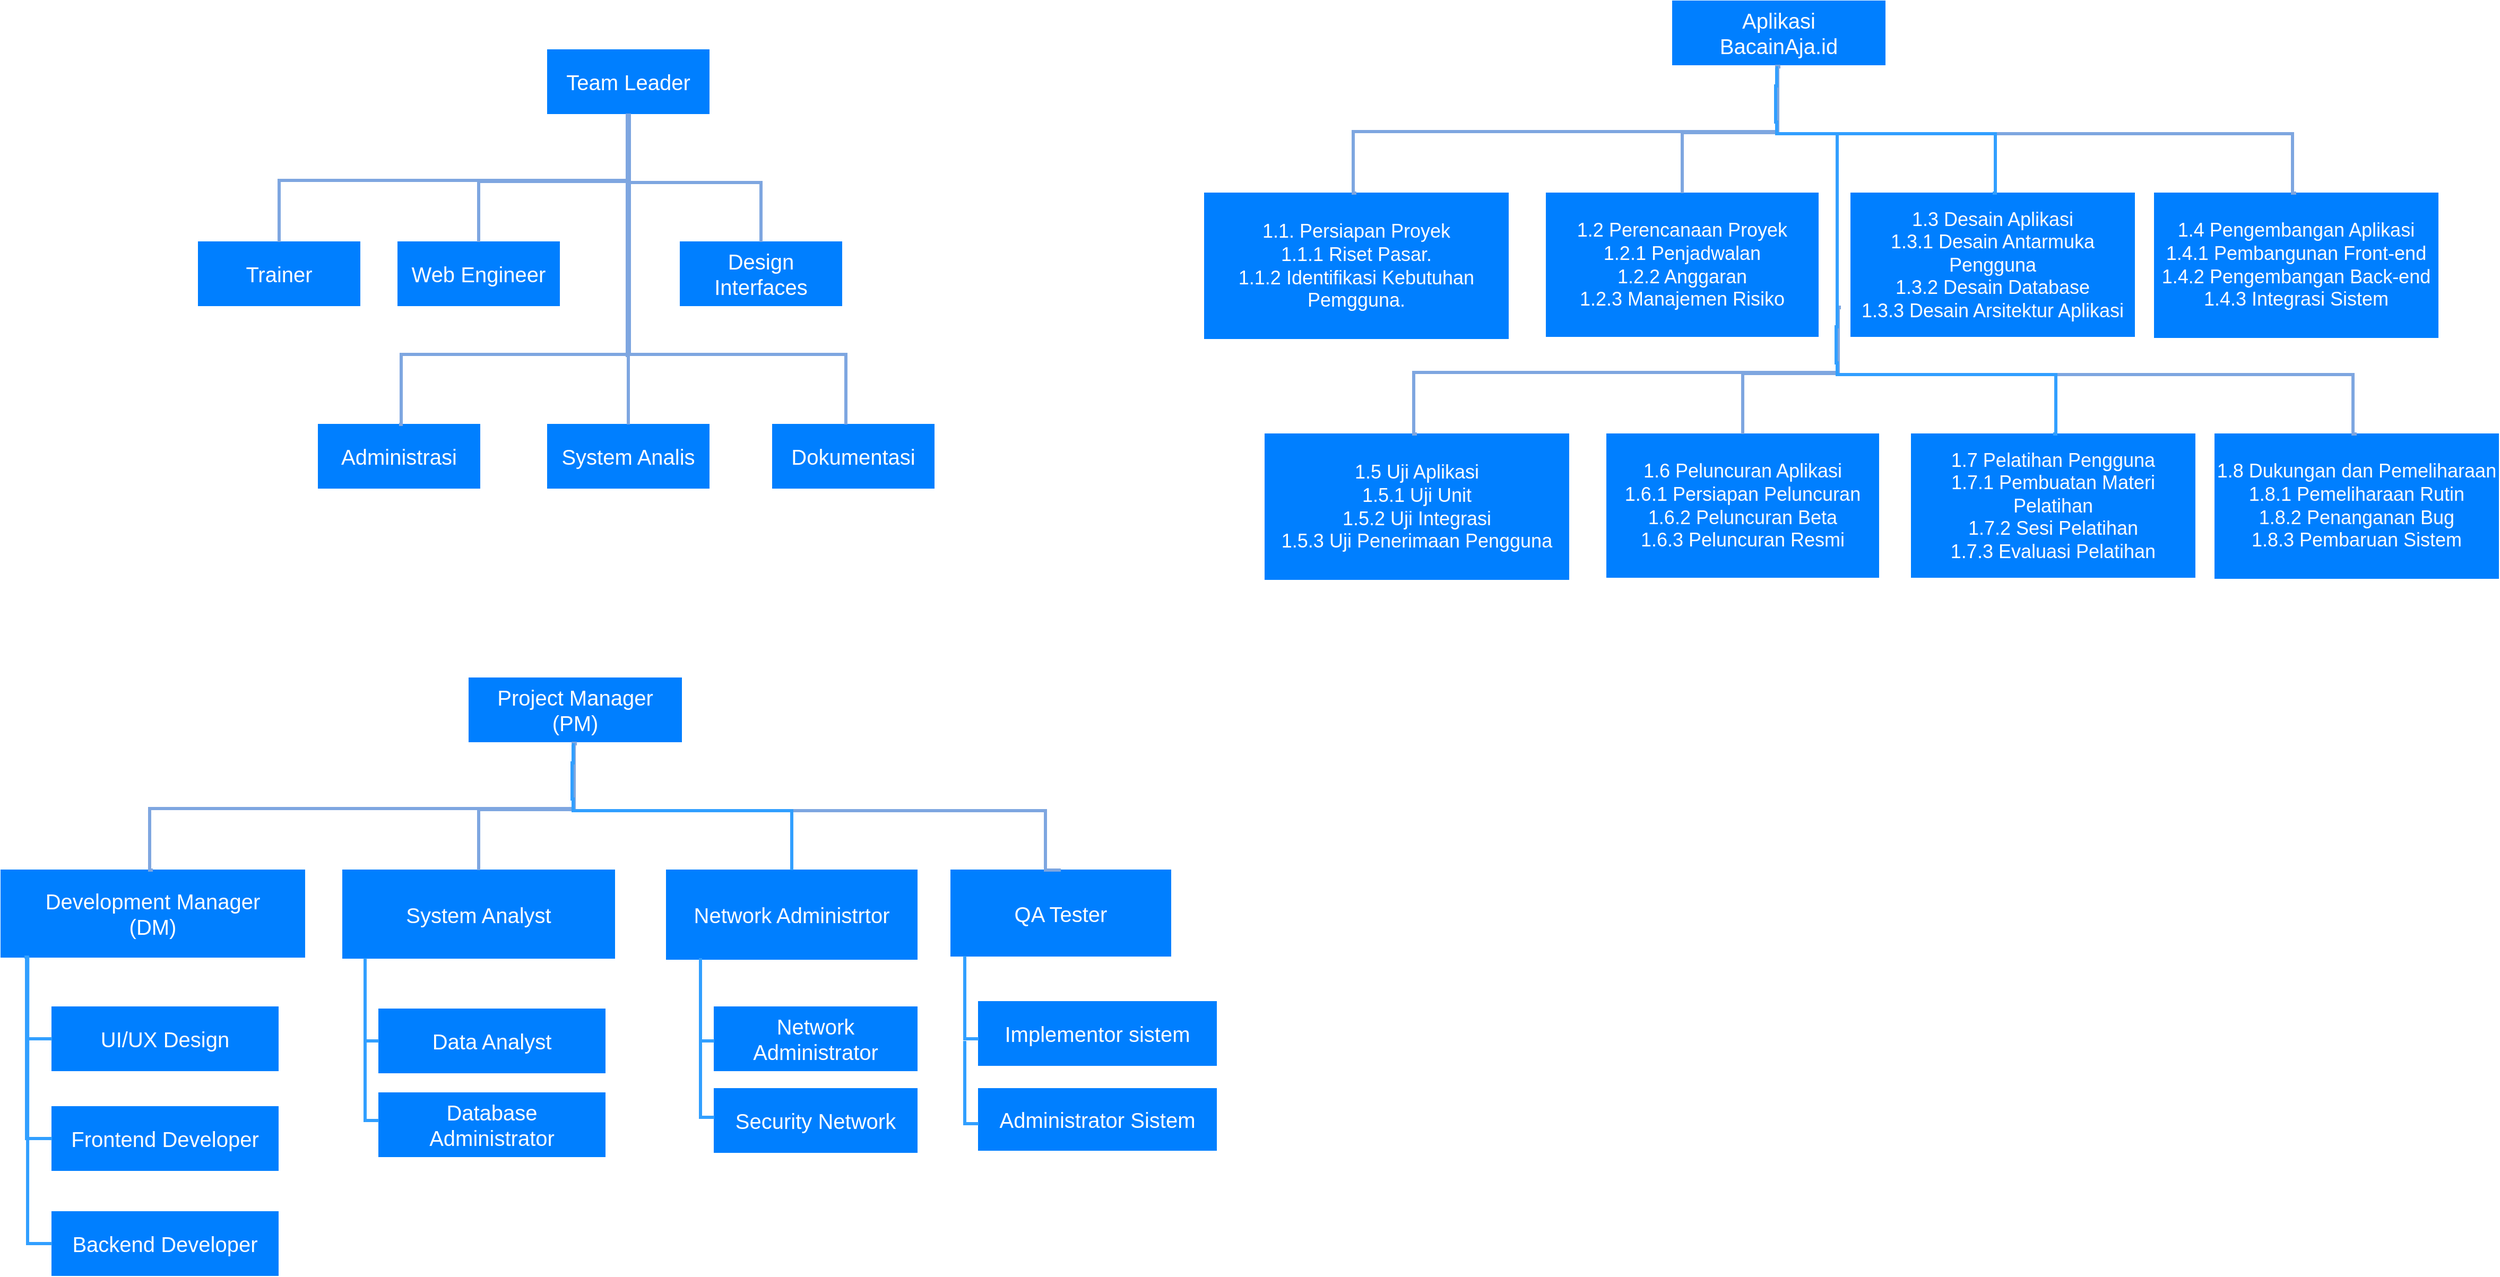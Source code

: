 <mxfile version="22.1.21" type="github">
  <diagram name="Halaman-1" id="df8_s7hSdG_pFl4ybTmo">
    <mxGraphModel dx="1595" dy="1212" grid="0" gridSize="10" guides="1" tooltips="1" connect="1" arrows="1" fold="1" page="0" pageScale="1" pageWidth="827" pageHeight="1169" math="0" shadow="0">
      <root>
        <mxCell id="0" />
        <mxCell id="1" parent="0" />
        <mxCell id="tXYIv47cMmgfdDa_6NiW-1" value="&lt;font color=&quot;#ffffff&quot; style=&quot;font-size: 20px;&quot;&gt;Team Leader&lt;/font&gt;" style="rounded=0;whiteSpace=wrap;html=1;fontSize=16;fillColor=#007FFF;strokeColor=#007FFF;" parent="1" vertex="1">
          <mxGeometry x="167" y="-42" width="152" height="60" as="geometry" />
        </mxCell>
        <mxCell id="tXYIv47cMmgfdDa_6NiW-2" value="&lt;font color=&quot;#ffffff&quot; style=&quot;font-size: 20px;&quot;&gt;Web Engineer&lt;/font&gt;" style="rounded=0;whiteSpace=wrap;html=1;fontSize=16;strokeColor=#007FFF;fillColor=#007FFF;" parent="1" vertex="1">
          <mxGeometry x="26" y="139" width="152" height="60" as="geometry" />
        </mxCell>
        <mxCell id="tXYIv47cMmgfdDa_6NiW-3" value="&lt;font color=&quot;#ffffff&quot; style=&quot;font-size: 20px;&quot;&gt;Design Interfaces&lt;/font&gt;" style="rounded=0;whiteSpace=wrap;html=1;fontSize=16;strokeColor=#007FFF;fillColor=#007FFF;" parent="1" vertex="1">
          <mxGeometry x="292" y="139" width="152" height="60" as="geometry" />
        </mxCell>
        <mxCell id="tXYIv47cMmgfdDa_6NiW-4" value="&lt;font color=&quot;#ffffff&quot; style=&quot;font-size: 20px;&quot;&gt;Trainer&lt;/font&gt;" style="rounded=0;whiteSpace=wrap;html=1;fontSize=16;strokeColor=#007FFF;fillColor=#007FFF;" parent="1" vertex="1">
          <mxGeometry x="-162" y="139" width="152" height="60" as="geometry" />
        </mxCell>
        <mxCell id="tXYIv47cMmgfdDa_6NiW-5" value="&lt;font color=&quot;#ffffff&quot; style=&quot;font-size: 20px;&quot;&gt;Administrasi&lt;/font&gt;" style="rounded=0;whiteSpace=wrap;html=1;fontSize=16;strokeColor=#007FFF;fillColor=#007FFF;" parent="1" vertex="1">
          <mxGeometry x="-49" y="311" width="152" height="60" as="geometry" />
        </mxCell>
        <mxCell id="tXYIv47cMmgfdDa_6NiW-6" value="&lt;font color=&quot;#ffffff&quot; style=&quot;font-size: 20px;&quot;&gt;System Analis&lt;/font&gt;" style="rounded=0;whiteSpace=wrap;html=1;fontSize=16;fillColor=#007FFF;strokeColor=#007FFF;" parent="1" vertex="1">
          <mxGeometry x="167" y="311" width="152" height="60" as="geometry" />
        </mxCell>
        <mxCell id="tXYIv47cMmgfdDa_6NiW-7" value="&lt;font color=&quot;#ffffff&quot; style=&quot;font-size: 20px;&quot;&gt;Dokumentasi&lt;/font&gt;" style="rounded=0;whiteSpace=wrap;html=1;fontSize=16;fillColor=#007FFF;strokeColor=#007FFF;" parent="1" vertex="1">
          <mxGeometry x="379" y="311" width="152" height="60" as="geometry" />
        </mxCell>
        <mxCell id="tXYIv47cMmgfdDa_6NiW-8" value="" style="edgeStyle=segmentEdgeStyle;endArrow=none;html=1;rounded=0;endSize=8;startSize=8;fontSize=12;entryX=0.5;entryY=0;entryDx=0;entryDy=0;endFill=0;strokeColor=#7EA6E0;strokeWidth=3;" parent="1" source="tXYIv47cMmgfdDa_6NiW-1" target="tXYIv47cMmgfdDa_6NiW-4" edge="1">
          <mxGeometry width="50" height="50" relative="1" as="geometry">
            <mxPoint x="183" y="20" as="sourcePoint" />
            <mxPoint x="26" y="50" as="targetPoint" />
            <Array as="points">
              <mxPoint x="244" y="81" />
              <mxPoint x="-86" y="81" />
            </Array>
          </mxGeometry>
        </mxCell>
        <mxCell id="tXYIv47cMmgfdDa_6NiW-9" value="" style="edgeStyle=segmentEdgeStyle;endArrow=none;html=1;rounded=0;endSize=8;startSize=8;fontSize=12;exitX=0.5;exitY=1;exitDx=0;exitDy=0;entryX=0.5;entryY=0;entryDx=0;entryDy=0;endFill=0;strokeColor=#7EA6E0;strokeWidth=3;" parent="1" source="tXYIv47cMmgfdDa_6NiW-1" target="tXYIv47cMmgfdDa_6NiW-2" edge="1">
          <mxGeometry width="50" height="50" relative="1" as="geometry">
            <mxPoint x="183" y="20" as="sourcePoint" />
            <mxPoint x="-76" y="149" as="targetPoint" />
            <Array as="points">
              <mxPoint x="243" y="20" />
              <mxPoint x="244" y="20" />
              <mxPoint x="244" y="82" />
              <mxPoint x="102" y="82" />
            </Array>
          </mxGeometry>
        </mxCell>
        <mxCell id="tXYIv47cMmgfdDa_6NiW-11" value="" style="edgeStyle=segmentEdgeStyle;endArrow=none;html=1;rounded=0;endSize=8;startSize=8;fontSize=12;entryX=0.5;entryY=0;entryDx=0;entryDy=0;endFill=0;strokeColor=#7EA6E0;strokeWidth=3;" parent="1" source="tXYIv47cMmgfdDa_6NiW-1" target="tXYIv47cMmgfdDa_6NiW-3" edge="1">
          <mxGeometry width="50" height="50" relative="1" as="geometry">
            <mxPoint x="391" y="-10" as="sourcePoint" />
            <mxPoint x="310" y="109" as="targetPoint" />
            <Array as="points">
              <mxPoint x="243" y="83" />
              <mxPoint x="368" y="83" />
            </Array>
          </mxGeometry>
        </mxCell>
        <mxCell id="tXYIv47cMmgfdDa_6NiW-15" value="" style="edgeStyle=segmentEdgeStyle;endArrow=none;html=1;rounded=0;endSize=8;startSize=8;fontSize=12;entryX=0.5;entryY=0;entryDx=0;entryDy=0;endFill=0;strokeColor=#7EA6E0;strokeWidth=3;exitX=0.5;exitY=1;exitDx=0;exitDy=0;" parent="1" source="tXYIv47cMmgfdDa_6NiW-1" target="tXYIv47cMmgfdDa_6NiW-5" edge="1">
          <mxGeometry width="50" height="50" relative="1" as="geometry">
            <mxPoint x="253" y="28" as="sourcePoint" />
            <mxPoint x="466" y="147" as="targetPoint" />
            <Array as="points">
              <mxPoint x="243" y="28" />
              <mxPoint x="244" y="28" />
              <mxPoint x="244" y="245" />
              <mxPoint x="29" y="245" />
              <mxPoint x="29" y="311" />
            </Array>
          </mxGeometry>
        </mxCell>
        <mxCell id="tXYIv47cMmgfdDa_6NiW-16" value="" style="edgeStyle=segmentEdgeStyle;endArrow=none;html=1;rounded=0;endSize=8;startSize=8;fontSize=12;entryX=0.5;entryY=0;entryDx=0;entryDy=0;endFill=0;strokeColor=#7EA6E0;strokeWidth=3;" parent="1" target="tXYIv47cMmgfdDa_6NiW-6" edge="1">
          <mxGeometry width="50" height="50" relative="1" as="geometry">
            <mxPoint x="242" y="21" as="sourcePoint" />
            <mxPoint x="170" y="321" as="targetPoint" />
            <Array as="points">
              <mxPoint x="243" y="21" />
              <mxPoint x="243" y="38" />
              <mxPoint x="242" y="38" />
              <mxPoint x="242" y="246" />
              <mxPoint x="243" y="246" />
              <mxPoint x="243" y="311" />
            </Array>
          </mxGeometry>
        </mxCell>
        <mxCell id="tXYIv47cMmgfdDa_6NiW-17" value="" style="edgeStyle=segmentEdgeStyle;endArrow=none;html=1;rounded=0;endSize=8;startSize=8;fontSize=12;endFill=0;strokeColor=#7EA6E0;strokeWidth=3;" parent="1" source="tXYIv47cMmgfdDa_6NiW-1" target="tXYIv47cMmgfdDa_6NiW-7" edge="1">
          <mxGeometry width="50" height="50" relative="1" as="geometry">
            <mxPoint x="252" y="31" as="sourcePoint" />
            <mxPoint x="358" y="321" as="targetPoint" />
            <Array as="points">
              <mxPoint x="242" y="245" />
              <mxPoint x="448" y="245" />
            </Array>
          </mxGeometry>
        </mxCell>
        <mxCell id="gyhhDFBb0awWSL-wvrwj-1" value="&lt;font color=&quot;#ffffff&quot; style=&quot;font-size: 20px;&quot;&gt;Project Manager&lt;br&gt;(PM)&lt;br&gt;&lt;/font&gt;" style="rounded=0;whiteSpace=wrap;html=1;fontSize=16;fillColor=#007FFF;strokeColor=#007FFF;" parent="1" vertex="1">
          <mxGeometry x="93" y="550" width="200" height="60" as="geometry" />
        </mxCell>
        <mxCell id="gyhhDFBb0awWSL-wvrwj-2" value="&lt;font color=&quot;#ffffff&quot; style=&quot;font-size: 20px;&quot;&gt;System Analyst&lt;br&gt;&lt;/font&gt;" style="rounded=0;whiteSpace=wrap;html=1;fontSize=16;strokeColor=#007FFF;fillColor=#007FFF;" parent="1" vertex="1">
          <mxGeometry x="-26" y="731" width="256" height="83" as="geometry" />
        </mxCell>
        <mxCell id="gyhhDFBb0awWSL-wvrwj-3" value="&lt;font style=&quot;font-size: 20px;&quot; color=&quot;#ffffff&quot;&gt;QA Tester&lt;/font&gt;" style="rounded=0;whiteSpace=wrap;html=1;fontSize=16;strokeColor=#007FFF;fillColor=#007FFF;" parent="1" vertex="1">
          <mxGeometry x="547" y="731" width="207" height="81" as="geometry" />
        </mxCell>
        <mxCell id="gyhhDFBb0awWSL-wvrwj-4" value="&lt;font color=&quot;#ffffff&quot; style=&quot;font-size: 20px;&quot;&gt;Development Manager&lt;br&gt;(DM)&lt;br&gt;&lt;/font&gt;" style="rounded=0;whiteSpace=wrap;html=1;fontSize=16;strokeColor=#007FFF;fillColor=#007FFF;" parent="1" vertex="1">
          <mxGeometry x="-348" y="731" width="286" height="82" as="geometry" />
        </mxCell>
        <mxCell id="gyhhDFBb0awWSL-wvrwj-6" value="&lt;font color=&quot;#ffffff&quot; style=&quot;font-size: 20px;&quot;&gt;Network Administrtor&lt;/font&gt;" style="rounded=0;whiteSpace=wrap;html=1;fontSize=16;fillColor=#007FFF;strokeColor=#007FFF;" parent="1" vertex="1">
          <mxGeometry x="279" y="731" width="236" height="84" as="geometry" />
        </mxCell>
        <mxCell id="gyhhDFBb0awWSL-wvrwj-8" value="" style="edgeStyle=segmentEdgeStyle;endArrow=none;html=1;rounded=0;endSize=8;startSize=8;fontSize=12;entryX=0.5;entryY=0;entryDx=0;entryDy=0;endFill=0;strokeColor=#7EA6E0;strokeWidth=3;" parent="1" source="gyhhDFBb0awWSL-wvrwj-1" target="gyhhDFBb0awWSL-wvrwj-4" edge="1">
          <mxGeometry width="50" height="50" relative="1" as="geometry">
            <mxPoint x="131" y="612" as="sourcePoint" />
            <mxPoint x="-26" y="642" as="targetPoint" />
            <Array as="points">
              <mxPoint x="192" y="673" />
              <mxPoint x="-208" y="673" />
              <mxPoint x="-208" y="731" />
            </Array>
          </mxGeometry>
        </mxCell>
        <mxCell id="gyhhDFBb0awWSL-wvrwj-9" value="" style="edgeStyle=segmentEdgeStyle;endArrow=none;html=1;rounded=0;endSize=8;startSize=8;fontSize=12;exitX=0.5;exitY=1;exitDx=0;exitDy=0;entryX=0.5;entryY=0;entryDx=0;entryDy=0;endFill=0;strokeColor=#7EA6E0;strokeWidth=3;" parent="1" source="gyhhDFBb0awWSL-wvrwj-1" target="gyhhDFBb0awWSL-wvrwj-2" edge="1">
          <mxGeometry width="50" height="50" relative="1" as="geometry">
            <mxPoint x="131" y="612" as="sourcePoint" />
            <mxPoint x="-128" y="741" as="targetPoint" />
            <Array as="points">
              <mxPoint x="191" y="612" />
              <mxPoint x="192" y="612" />
              <mxPoint x="192" y="674" />
              <mxPoint x="50" y="674" />
            </Array>
          </mxGeometry>
        </mxCell>
        <mxCell id="gyhhDFBb0awWSL-wvrwj-10" value="" style="edgeStyle=segmentEdgeStyle;endArrow=none;html=1;rounded=0;endSize=8;startSize=8;fontSize=12;entryX=0.5;entryY=0;entryDx=0;entryDy=0;endFill=0;strokeColor=#7EA6E0;strokeWidth=3;" parent="1" source="gyhhDFBb0awWSL-wvrwj-1" target="gyhhDFBb0awWSL-wvrwj-3" edge="1">
          <mxGeometry width="50" height="50" relative="1" as="geometry">
            <mxPoint x="339" y="582" as="sourcePoint" />
            <mxPoint x="258" y="701" as="targetPoint" />
            <Array as="points">
              <mxPoint x="191" y="675" />
              <mxPoint x="636" y="675" />
            </Array>
          </mxGeometry>
        </mxCell>
        <mxCell id="gyhhDFBb0awWSL-wvrwj-12" value="" style="edgeStyle=segmentEdgeStyle;endArrow=none;html=1;rounded=0;endSize=8;startSize=8;fontSize=12;entryX=0.5;entryY=0;entryDx=0;entryDy=0;endFill=0;strokeColor=#319fff;strokeWidth=3;" parent="1" target="gyhhDFBb0awWSL-wvrwj-6" edge="1">
          <mxGeometry width="50" height="50" relative="1" as="geometry">
            <mxPoint x="190" y="613" as="sourcePoint" />
            <mxPoint x="118" y="913" as="targetPoint" />
            <Array as="points">
              <mxPoint x="191" y="613" />
              <mxPoint x="191" y="630" />
              <mxPoint x="190" y="630" />
              <mxPoint x="190" y="664" />
              <mxPoint x="191" y="664" />
              <mxPoint x="191" y="675" />
              <mxPoint x="397" y="675" />
            </Array>
          </mxGeometry>
        </mxCell>
        <mxCell id="gyhhDFBb0awWSL-wvrwj-16" value="&lt;font color=&quot;#ffffff&quot;&gt;&lt;span style=&quot;font-size: 20px;&quot;&gt;UI/UX Design&lt;/span&gt;&lt;/font&gt;" style="rounded=0;whiteSpace=wrap;html=1;fontSize=16;strokeColor=#007FFF;fillColor=#007FFF;" parent="1" vertex="1">
          <mxGeometry x="-300" y="860" width="213" height="60" as="geometry" />
        </mxCell>
        <mxCell id="gyhhDFBb0awWSL-wvrwj-17" value="&lt;font color=&quot;#ffffff&quot;&gt;&lt;span style=&quot;font-size: 20px;&quot;&gt;Frontend Developer&lt;/span&gt;&lt;/font&gt;" style="rounded=0;whiteSpace=wrap;html=1;fontSize=16;strokeColor=#007FFF;fillColor=#007FFF;" parent="1" vertex="1">
          <mxGeometry x="-300" y="954" width="213" height="60" as="geometry" />
        </mxCell>
        <mxCell id="gyhhDFBb0awWSL-wvrwj-18" value="&lt;font color=&quot;#ffffff&quot;&gt;&lt;span style=&quot;font-size: 20px;&quot;&gt;Backend Developer&lt;/span&gt;&lt;/font&gt;" style="rounded=0;whiteSpace=wrap;html=1;fontSize=16;strokeColor=#007FFF;fillColor=#007FFF;" parent="1" vertex="1">
          <mxGeometry x="-300" y="1053" width="213" height="60" as="geometry" />
        </mxCell>
        <mxCell id="gyhhDFBb0awWSL-wvrwj-20" value="" style="edgeStyle=elbowEdgeStyle;elbow=horizontal;endArrow=none;html=1;curved=0;rounded=0;endSize=8;startSize=8;fontSize=12;entryX=0;entryY=0.5;entryDx=0;entryDy=0;exitX=0.087;exitY=0.981;exitDx=0;exitDy=0;exitPerimeter=0;strokeColor=#319fff;endFill=0;strokeWidth=3;" parent="1" source="gyhhDFBb0awWSL-wvrwj-4" target="gyhhDFBb0awWSL-wvrwj-16" edge="1">
          <mxGeometry width="50" height="50" relative="1" as="geometry">
            <mxPoint x="-375" y="931" as="sourcePoint" />
            <mxPoint x="-325" y="881" as="targetPoint" />
            <Array as="points">
              <mxPoint x="-323" y="849" />
            </Array>
          </mxGeometry>
        </mxCell>
        <mxCell id="gyhhDFBb0awWSL-wvrwj-21" value="" style="edgeStyle=elbowEdgeStyle;elbow=horizontal;endArrow=none;html=1;curved=0;rounded=0;endSize=8;startSize=8;fontSize=12;exitX=0.077;exitY=1;exitDx=0;exitDy=0;exitPerimeter=0;strokeColor=#319fff;endFill=0;strokeWidth=3;entryX=0;entryY=0.5;entryDx=0;entryDy=0;" parent="1" source="gyhhDFBb0awWSL-wvrwj-4" target="gyhhDFBb0awWSL-wvrwj-17" edge="1">
          <mxGeometry width="50" height="50" relative="1" as="geometry">
            <mxPoint x="-313" y="821" as="sourcePoint" />
            <mxPoint x="-302" y="987" as="targetPoint" />
            <Array as="points">
              <mxPoint x="-324" y="860" />
            </Array>
          </mxGeometry>
        </mxCell>
        <mxCell id="gyhhDFBb0awWSL-wvrwj-22" value="" style="edgeStyle=elbowEdgeStyle;elbow=horizontal;endArrow=none;html=1;curved=0;rounded=0;endSize=8;startSize=8;fontSize=12;exitX=0.088;exitY=0.991;exitDx=0;exitDy=0;exitPerimeter=0;strokeColor=#319fff;endFill=0;strokeWidth=3;entryX=0;entryY=0.5;entryDx=0;entryDy=0;" parent="1" source="gyhhDFBb0awWSL-wvrwj-4" target="gyhhDFBb0awWSL-wvrwj-18" edge="1">
          <mxGeometry width="50" height="50" relative="1" as="geometry">
            <mxPoint x="-332" y="962" as="sourcePoint" />
            <mxPoint x="-306" y="1133" as="targetPoint" />
            <Array as="points">
              <mxPoint x="-323" y="974" />
            </Array>
          </mxGeometry>
        </mxCell>
        <mxCell id="gyhhDFBb0awWSL-wvrwj-23" value="&lt;font color=&quot;#ffffff&quot;&gt;&lt;span style=&quot;font-size: 20px;&quot;&gt;Data Analyst&lt;/span&gt;&lt;/font&gt;" style="rounded=0;whiteSpace=wrap;html=1;fontSize=16;strokeColor=#007FFF;fillColor=#007FFF;" parent="1" vertex="1">
          <mxGeometry x="8" y="862" width="213" height="60" as="geometry" />
        </mxCell>
        <mxCell id="gyhhDFBb0awWSL-wvrwj-24" value="" style="edgeStyle=elbowEdgeStyle;elbow=horizontal;endArrow=none;html=1;curved=0;rounded=0;endSize=8;startSize=8;fontSize=12;strokeColor=#319fff;endFill=0;strokeWidth=3;entryX=0;entryY=0.5;entryDx=0;entryDy=0;" parent="1" source="gyhhDFBb0awWSL-wvrwj-2" target="gyhhDFBb0awWSL-wvrwj-23" edge="1">
          <mxGeometry width="50" height="50" relative="1" as="geometry">
            <mxPoint x="-4" y="842" as="sourcePoint" />
            <mxPoint x="19" y="1113" as="targetPoint" />
            <Array as="points">
              <mxPoint x="-5" y="855" />
            </Array>
          </mxGeometry>
        </mxCell>
        <mxCell id="gyhhDFBb0awWSL-wvrwj-25" value="&lt;font color=&quot;#ffffff&quot;&gt;&lt;span style=&quot;font-size: 20px;&quot;&gt;Database &lt;br&gt;Administrator&lt;/span&gt;&lt;/font&gt;" style="rounded=0;whiteSpace=wrap;html=1;fontSize=16;strokeColor=#007FFF;fillColor=#007FFF;" parent="1" vertex="1">
          <mxGeometry x="8" y="941" width="213" height="60" as="geometry" />
        </mxCell>
        <mxCell id="gyhhDFBb0awWSL-wvrwj-26" value="" style="edgeStyle=elbowEdgeStyle;elbow=horizontal;endArrow=none;html=1;curved=0;rounded=0;endSize=8;startSize=8;fontSize=12;strokeColor=#319fff;endFill=0;strokeWidth=3;entryX=0;entryY=0.5;entryDx=0;entryDy=0;" parent="1" edge="1">
          <mxGeometry width="50" height="50" relative="1" as="geometry">
            <mxPoint x="-5" y="889" as="sourcePoint" />
            <mxPoint x="8" y="967" as="targetPoint" />
            <Array as="points">
              <mxPoint x="-5" y="930" />
            </Array>
          </mxGeometry>
        </mxCell>
        <mxCell id="gyhhDFBb0awWSL-wvrwj-27" value="&lt;font color=&quot;#ffffff&quot;&gt;&lt;span style=&quot;font-size: 20px;&quot;&gt;Network Administrator&lt;/span&gt;&lt;/font&gt;" style="rounded=0;whiteSpace=wrap;html=1;fontSize=16;strokeColor=#007FFF;fillColor=#007FFF;" parent="1" vertex="1">
          <mxGeometry x="324" y="860" width="191" height="60" as="geometry" />
        </mxCell>
        <mxCell id="gyhhDFBb0awWSL-wvrwj-28" value="&lt;font color=&quot;#ffffff&quot;&gt;&lt;span style=&quot;font-size: 20px;&quot;&gt;Security Network&lt;/span&gt;&lt;/font&gt;" style="rounded=0;whiteSpace=wrap;html=1;fontSize=16;strokeColor=#007FFF;fillColor=#007FFF;" parent="1" vertex="1">
          <mxGeometry x="324" y="937" width="191" height="60" as="geometry" />
        </mxCell>
        <mxCell id="gyhhDFBb0awWSL-wvrwj-29" value="" style="edgeStyle=elbowEdgeStyle;elbow=horizontal;endArrow=none;html=1;curved=0;rounded=0;endSize=8;startSize=8;fontSize=12;strokeColor=#319fff;endFill=0;strokeWidth=3;entryX=0;entryY=0.5;entryDx=0;entryDy=0;" parent="1" edge="1">
          <mxGeometry width="50" height="50" relative="1" as="geometry">
            <mxPoint x="311" y="814" as="sourcePoint" />
            <mxPoint x="324" y="892" as="targetPoint" />
            <Array as="points">
              <mxPoint x="311" y="855" />
            </Array>
          </mxGeometry>
        </mxCell>
        <mxCell id="gyhhDFBb0awWSL-wvrwj-30" value="" style="edgeStyle=elbowEdgeStyle;elbow=horizontal;endArrow=none;html=1;curved=0;rounded=0;endSize=8;startSize=8;fontSize=12;strokeColor=#319fff;endFill=0;strokeWidth=3;entryX=0;entryY=0.5;entryDx=0;entryDy=0;" parent="1" edge="1">
          <mxGeometry width="50" height="50" relative="1" as="geometry">
            <mxPoint x="311" y="886" as="sourcePoint" />
            <mxPoint x="324" y="964" as="targetPoint" />
            <Array as="points">
              <mxPoint x="311" y="927" />
            </Array>
          </mxGeometry>
        </mxCell>
        <mxCell id="gyhhDFBb0awWSL-wvrwj-32" value="&lt;font style=&quot;font-size: 20px;&quot; color=&quot;#ffffff&quot;&gt;Implementor sistem&lt;/font&gt;" style="rounded=0;whiteSpace=wrap;html=1;fontSize=16;strokeColor=#007FFF;fillColor=#007FFF;" parent="1" vertex="1">
          <mxGeometry x="573" y="855" width="224" height="60" as="geometry" />
        </mxCell>
        <mxCell id="gyhhDFBb0awWSL-wvrwj-33" value="&lt;font style=&quot;font-size: 20px;&quot; color=&quot;#ffffff&quot;&gt;Administrator Sistem&lt;/font&gt;" style="rounded=0;whiteSpace=wrap;html=1;fontSize=16;strokeColor=#007FFF;fillColor=#007FFF;" parent="1" vertex="1">
          <mxGeometry x="573" y="937" width="224" height="58" as="geometry" />
        </mxCell>
        <mxCell id="gyhhDFBb0awWSL-wvrwj-34" value="" style="edgeStyle=elbowEdgeStyle;elbow=horizontal;endArrow=none;html=1;curved=0;rounded=0;endSize=8;startSize=8;fontSize=12;strokeColor=#319fff;endFill=0;strokeWidth=3;entryX=0;entryY=0.5;entryDx=0;entryDy=0;" parent="1" edge="1">
          <mxGeometry width="50" height="50" relative="1" as="geometry">
            <mxPoint x="560" y="812" as="sourcePoint" />
            <mxPoint x="573" y="890" as="targetPoint" />
            <Array as="points">
              <mxPoint x="560" y="853" />
            </Array>
          </mxGeometry>
        </mxCell>
        <mxCell id="gyhhDFBb0awWSL-wvrwj-35" value="" style="edgeStyle=elbowEdgeStyle;elbow=horizontal;endArrow=none;html=1;curved=0;rounded=0;endSize=8;startSize=8;fontSize=12;strokeColor=#319fff;endFill=0;strokeWidth=3;entryX=0;entryY=0.5;entryDx=0;entryDy=0;" parent="1" edge="1">
          <mxGeometry width="50" height="50" relative="1" as="geometry">
            <mxPoint x="560" y="892" as="sourcePoint" />
            <mxPoint x="573" y="970" as="targetPoint" />
            <Array as="points">
              <mxPoint x="560" y="933" />
            </Array>
          </mxGeometry>
        </mxCell>
        <mxCell id="1DsbmugeIgE46ZY0_CIR-1" value="&lt;font color=&quot;#ffffff&quot; style=&quot;font-size: 20px;&quot;&gt;Aplikasi &lt;br&gt;BacainAja.id&lt;br&gt;&lt;/font&gt;" style="rounded=0;whiteSpace=wrap;html=1;fontSize=16;fillColor=#007FFF;strokeColor=#007FFF;" vertex="1" parent="1">
          <mxGeometry x="1227" y="-88" width="200" height="60" as="geometry" />
        </mxCell>
        <mxCell id="1DsbmugeIgE46ZY0_CIR-2" value="&lt;font color=&quot;#ffffff&quot; style=&quot;font-size: 18px;&quot;&gt;&lt;div&gt;1.2 Perencanaan Proyek&lt;/div&gt;&lt;div&gt;1.2.1 Penjadwalan&lt;/div&gt;&lt;div&gt;1.2.2 Anggaran&lt;/div&gt;&lt;div&gt;1.2.3 Manajemen Risiko&lt;/div&gt;&lt;/font&gt;" style="rounded=0;whiteSpace=wrap;html=1;fontSize=16;strokeColor=#007FFF;fillColor=#007FFF;" vertex="1" parent="1">
          <mxGeometry x="1108" y="93" width="256" height="135" as="geometry" />
        </mxCell>
        <mxCell id="1DsbmugeIgE46ZY0_CIR-3" value="&lt;div style=&quot;font-size: 18px;&quot;&gt;&lt;font style=&quot;font-size: 18px;&quot; color=&quot;#ffffff&quot;&gt;1.4 Pengembangan Aplikasi&lt;/font&gt;&lt;/div&gt;&lt;div style=&quot;font-size: 18px;&quot;&gt;&lt;font style=&quot;font-size: 18px;&quot; color=&quot;#ffffff&quot;&gt;1.4.1 Pembangunan Front-end&lt;/font&gt;&lt;/div&gt;&lt;div style=&quot;font-size: 18px;&quot;&gt;&lt;font style=&quot;font-size: 18px;&quot; color=&quot;#ffffff&quot;&gt;1.4.2 Pengembangan Back-end&lt;/font&gt;&lt;/div&gt;&lt;div style=&quot;font-size: 18px;&quot;&gt;&lt;font style=&quot;font-size: 18px;&quot; color=&quot;#ffffff&quot;&gt;1.4.3 Integrasi Sistem&lt;/font&gt;&lt;/div&gt;" style="rounded=0;whiteSpace=wrap;html=1;fontSize=16;strokeColor=#007FFF;fillColor=#007FFF;" vertex="1" parent="1">
          <mxGeometry x="1681" y="93" width="267" height="136" as="geometry" />
        </mxCell>
        <mxCell id="1DsbmugeIgE46ZY0_CIR-4" value="&lt;font color=&quot;#ffffff&quot; style=&quot;font-size: 18px;&quot;&gt;1.1. Persiapan Proyek&lt;br&gt;&lt;span style=&quot;&quot;&gt;1.1.1 Riset Pasar.&lt;br&gt;1.1.2 Identifikasi Kebutuhan Pemgguna.&lt;/span&gt;&lt;br&gt;&lt;/font&gt;" style="rounded=0;whiteSpace=wrap;html=1;fontSize=16;strokeColor=#007FFF;fillColor=#007FFF;" vertex="1" parent="1">
          <mxGeometry x="786" y="93" width="286" height="137" as="geometry" />
        </mxCell>
        <mxCell id="1DsbmugeIgE46ZY0_CIR-5" value="&lt;div style=&quot;font-size: 18px;&quot;&gt;&lt;font style=&quot;font-size: 18px;&quot; color=&quot;#ffffff&quot;&gt;1.3 Desain Aplikasi&lt;/font&gt;&lt;/div&gt;&lt;div style=&quot;font-size: 18px;&quot;&gt;&lt;font style=&quot;font-size: 18px;&quot; color=&quot;#ffffff&quot;&gt;1.3.1 Desain Antarmuka Pengguna&lt;/font&gt;&lt;/div&gt;&lt;div style=&quot;font-size: 18px;&quot;&gt;&lt;font style=&quot;font-size: 18px;&quot; color=&quot;#ffffff&quot;&gt;1.3.2 Desain Database&lt;/font&gt;&lt;/div&gt;&lt;div style=&quot;font-size: 18px;&quot;&gt;&lt;font style=&quot;font-size: 18px;&quot; color=&quot;#ffffff&quot;&gt;1.3.3 Desain Arsitektur Aplikasi&lt;/font&gt;&lt;/div&gt;" style="rounded=0;whiteSpace=wrap;html=1;fontSize=16;fillColor=#007FFF;strokeColor=#007FFF;" vertex="1" parent="1">
          <mxGeometry x="1395" y="93" width="267" height="135" as="geometry" />
        </mxCell>
        <mxCell id="1DsbmugeIgE46ZY0_CIR-6" value="" style="edgeStyle=segmentEdgeStyle;endArrow=none;html=1;rounded=0;endSize=8;startSize=8;fontSize=12;entryX=0.5;entryY=0;entryDx=0;entryDy=0;endFill=0;strokeColor=#7EA6E0;strokeWidth=3;" edge="1" parent="1" source="1DsbmugeIgE46ZY0_CIR-1" target="1DsbmugeIgE46ZY0_CIR-4">
          <mxGeometry width="50" height="50" relative="1" as="geometry">
            <mxPoint x="1265" y="-26" as="sourcePoint" />
            <mxPoint x="1108" y="4" as="targetPoint" />
            <Array as="points">
              <mxPoint x="1326" y="35" />
              <mxPoint x="926" y="35" />
              <mxPoint x="926" y="93" />
            </Array>
          </mxGeometry>
        </mxCell>
        <mxCell id="1DsbmugeIgE46ZY0_CIR-7" value="" style="edgeStyle=segmentEdgeStyle;endArrow=none;html=1;rounded=0;endSize=8;startSize=8;fontSize=12;exitX=0.5;exitY=1;exitDx=0;exitDy=0;entryX=0.5;entryY=0;entryDx=0;entryDy=0;endFill=0;strokeColor=#7EA6E0;strokeWidth=3;" edge="1" parent="1" source="1DsbmugeIgE46ZY0_CIR-1" target="1DsbmugeIgE46ZY0_CIR-2">
          <mxGeometry width="50" height="50" relative="1" as="geometry">
            <mxPoint x="1265" y="-26" as="sourcePoint" />
            <mxPoint x="1006" y="103" as="targetPoint" />
            <Array as="points">
              <mxPoint x="1325" y="-26" />
              <mxPoint x="1326" y="-26" />
              <mxPoint x="1326" y="36" />
              <mxPoint x="1184" y="36" />
            </Array>
          </mxGeometry>
        </mxCell>
        <mxCell id="1DsbmugeIgE46ZY0_CIR-8" value="" style="edgeStyle=segmentEdgeStyle;endArrow=none;html=1;rounded=0;endSize=8;startSize=8;fontSize=12;entryX=0.5;entryY=0;entryDx=0;entryDy=0;endFill=0;strokeColor=#7EA6E0;strokeWidth=3;" edge="1" parent="1" source="1DsbmugeIgE46ZY0_CIR-1" target="1DsbmugeIgE46ZY0_CIR-3">
          <mxGeometry width="50" height="50" relative="1" as="geometry">
            <mxPoint x="1473" y="-56" as="sourcePoint" />
            <mxPoint x="1392" y="63" as="targetPoint" />
            <Array as="points">
              <mxPoint x="1325" y="37" />
              <mxPoint x="1811" y="37" />
              <mxPoint x="1811" y="93" />
            </Array>
          </mxGeometry>
        </mxCell>
        <mxCell id="1DsbmugeIgE46ZY0_CIR-9" value="" style="edgeStyle=segmentEdgeStyle;endArrow=none;html=1;rounded=0;endSize=8;startSize=8;fontSize=12;entryX=0.5;entryY=0;entryDx=0;entryDy=0;endFill=0;strokeColor=#319fff;strokeWidth=3;" edge="1" parent="1" target="1DsbmugeIgE46ZY0_CIR-5">
          <mxGeometry width="50" height="50" relative="1" as="geometry">
            <mxPoint x="1324" y="-25" as="sourcePoint" />
            <mxPoint x="1252" y="275" as="targetPoint" />
            <Array as="points">
              <mxPoint x="1325" y="-25" />
              <mxPoint x="1325" y="-8" />
              <mxPoint x="1324" y="-8" />
              <mxPoint x="1324" y="26" />
              <mxPoint x="1325" y="26" />
              <mxPoint x="1325" y="37" />
              <mxPoint x="1531" y="37" />
            </Array>
          </mxGeometry>
        </mxCell>
        <mxCell id="1DsbmugeIgE46ZY0_CIR-28" value="&lt;font style=&quot;font-size: 18px;&quot; color=&quot;#ffffff&quot;&gt;&lt;div style=&quot;&quot;&gt;1.6 Peluncuran Aplikasi&lt;/div&gt;&lt;div style=&quot;&quot;&gt;1.6.1 Persiapan Peluncuran&lt;/div&gt;&lt;div style=&quot;&quot;&gt;1.6.2 Peluncuran Beta&lt;/div&gt;&lt;div style=&quot;&quot;&gt;1.6.3 Peluncuran Resmi&lt;/div&gt;&lt;/font&gt;" style="rounded=0;whiteSpace=wrap;html=1;fontSize=16;strokeColor=#007FFF;fillColor=#007FFF;" vertex="1" parent="1">
          <mxGeometry x="1165" y="320" width="256" height="135" as="geometry" />
        </mxCell>
        <mxCell id="1DsbmugeIgE46ZY0_CIR-29" value="&lt;div style=&quot;font-size: 18px;&quot;&gt;&lt;div&gt;&lt;font color=&quot;#ffffff&quot;&gt;1.8 Dukungan dan Pemeliharaan&lt;/font&gt;&lt;/div&gt;&lt;div&gt;&lt;font color=&quot;#ffffff&quot;&gt;1.8.1 Pemeliharaan Rutin&lt;/font&gt;&lt;/div&gt;&lt;div&gt;&lt;font color=&quot;#ffffff&quot;&gt;1.8.2 Penanganan Bug&lt;/font&gt;&lt;/div&gt;&lt;div&gt;&lt;font color=&quot;#ffffff&quot;&gt;1.8.3 Pembaruan Sistem&lt;/font&gt;&lt;/div&gt;&lt;/div&gt;" style="rounded=0;whiteSpace=wrap;html=1;fontSize=16;strokeColor=#007FFF;fillColor=#007FFF;" vertex="1" parent="1">
          <mxGeometry x="1738" y="320" width="267" height="136" as="geometry" />
        </mxCell>
        <mxCell id="1DsbmugeIgE46ZY0_CIR-30" value="&lt;font style=&quot;font-size: 18px;&quot; color=&quot;#ffffff&quot;&gt;&lt;div style=&quot;&quot;&gt;1.5 Uji Aplikasi&lt;/div&gt;&lt;div style=&quot;&quot;&gt;1.5.1 Uji Unit&lt;/div&gt;&lt;div style=&quot;&quot;&gt;1.5.2 Uji Integrasi&lt;/div&gt;&lt;div style=&quot;&quot;&gt;1.5.3 Uji Penerimaan Pengguna&lt;/div&gt;&lt;/font&gt;" style="rounded=0;whiteSpace=wrap;html=1;fontSize=16;strokeColor=#007FFF;fillColor=#007FFF;" vertex="1" parent="1">
          <mxGeometry x="843" y="320" width="286" height="137" as="geometry" />
        </mxCell>
        <mxCell id="1DsbmugeIgE46ZY0_CIR-31" value="&lt;div style=&quot;font-size: 18px;&quot;&gt;&lt;div&gt;&lt;font color=&quot;#ffffff&quot;&gt;1.7 Pelatihan Pengguna&lt;/font&gt;&lt;/div&gt;&lt;div&gt;&lt;font color=&quot;#ffffff&quot;&gt;1.7.1 Pembuatan Materi Pelatihan&lt;/font&gt;&lt;/div&gt;&lt;div&gt;&lt;font color=&quot;#ffffff&quot;&gt;1.7.2 Sesi Pelatihan&lt;/font&gt;&lt;/div&gt;&lt;div&gt;&lt;font color=&quot;#ffffff&quot;&gt;1.7.3 Evaluasi Pelatihan&lt;/font&gt;&lt;/div&gt;&lt;/div&gt;" style="rounded=0;whiteSpace=wrap;html=1;fontSize=16;fillColor=#007FFF;strokeColor=#007FFF;" vertex="1" parent="1">
          <mxGeometry x="1452" y="320" width="267" height="135" as="geometry" />
        </mxCell>
        <mxCell id="1DsbmugeIgE46ZY0_CIR-32" value="" style="edgeStyle=segmentEdgeStyle;endArrow=none;html=1;rounded=0;endSize=8;startSize=8;fontSize=12;entryX=0.5;entryY=0;entryDx=0;entryDy=0;endFill=0;strokeColor=#7EA6E0;strokeWidth=3;" edge="1" parent="1" target="1DsbmugeIgE46ZY0_CIR-30">
          <mxGeometry width="50" height="50" relative="1" as="geometry">
            <mxPoint x="1383" y="199" as="sourcePoint" />
            <mxPoint x="1165" y="231" as="targetPoint" />
            <Array as="points">
              <mxPoint x="1383" y="262" />
              <mxPoint x="983" y="262" />
              <mxPoint x="983" y="320" />
            </Array>
          </mxGeometry>
        </mxCell>
        <mxCell id="1DsbmugeIgE46ZY0_CIR-33" value="" style="edgeStyle=segmentEdgeStyle;endArrow=none;html=1;rounded=0;endSize=8;startSize=8;fontSize=12;exitX=0.5;exitY=1;exitDx=0;exitDy=0;entryX=0.5;entryY=0;entryDx=0;entryDy=0;endFill=0;strokeColor=#7EA6E0;strokeWidth=3;" edge="1" parent="1" target="1DsbmugeIgE46ZY0_CIR-28">
          <mxGeometry width="50" height="50" relative="1" as="geometry">
            <mxPoint x="1384" y="199" as="sourcePoint" />
            <mxPoint x="1063" y="330" as="targetPoint" />
            <Array as="points">
              <mxPoint x="1382" y="201" />
              <mxPoint x="1383" y="201" />
              <mxPoint x="1383" y="263" />
              <mxPoint x="1241" y="263" />
            </Array>
          </mxGeometry>
        </mxCell>
        <mxCell id="1DsbmugeIgE46ZY0_CIR-34" value="" style="edgeStyle=segmentEdgeStyle;endArrow=none;html=1;rounded=0;endSize=8;startSize=8;fontSize=12;entryX=0.5;entryY=0;entryDx=0;entryDy=0;endFill=0;strokeColor=#7EA6E0;strokeWidth=3;" edge="1" parent="1" target="1DsbmugeIgE46ZY0_CIR-29">
          <mxGeometry width="50" height="50" relative="1" as="geometry">
            <mxPoint x="1382" y="199" as="sourcePoint" />
            <mxPoint x="1449" y="290" as="targetPoint" />
            <Array as="points">
              <mxPoint x="1382" y="264" />
              <mxPoint x="1868" y="264" />
              <mxPoint x="1868" y="320" />
            </Array>
          </mxGeometry>
        </mxCell>
        <mxCell id="1DsbmugeIgE46ZY0_CIR-35" value="" style="edgeStyle=segmentEdgeStyle;endArrow=none;html=1;rounded=0;endSize=8;startSize=8;fontSize=12;entryX=0.5;entryY=0;entryDx=0;entryDy=0;endFill=0;strokeColor=#319fff;strokeWidth=3;" edge="1" parent="1" target="1DsbmugeIgE46ZY0_CIR-31">
          <mxGeometry width="50" height="50" relative="1" as="geometry">
            <mxPoint x="1378" y="37" as="sourcePoint" />
            <mxPoint x="1309" y="502" as="targetPoint" />
            <Array as="points">
              <mxPoint x="1382" y="37" />
              <mxPoint x="1382" y="219" />
              <mxPoint x="1381" y="219" />
              <mxPoint x="1381" y="253" />
              <mxPoint x="1382" y="253" />
              <mxPoint x="1382" y="264" />
              <mxPoint x="1588" y="264" />
              <mxPoint x="1588" y="320" />
            </Array>
          </mxGeometry>
        </mxCell>
      </root>
    </mxGraphModel>
  </diagram>
</mxfile>
